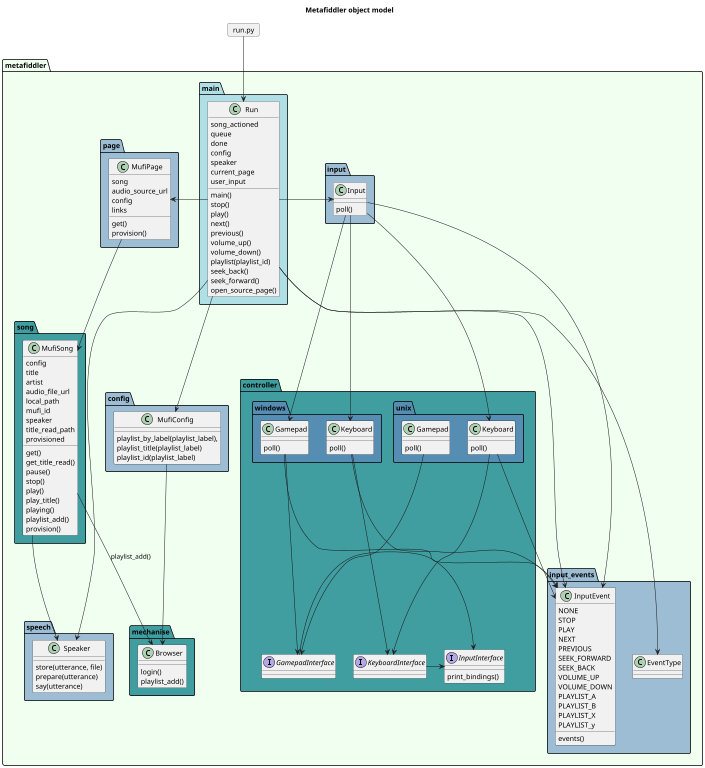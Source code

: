 @startuml

title Metafiddler object model

scale 1024 width 
scale 768 height 
'  Please, humans ...
allowmixing

' First order module: #HoneyDew
' Second order: #PowderBlue
' Third order: #9cbdd3
' Fourth order: #409da0
' Fifth order: #568eb3

package metafiddler #HoneyDew {

  package main #PowderBlue {
    class Run {
      song_actioned
      queue
      done
      config
      speaker
      current_page
      user_input
      main()
      stop()
      play()
      next()
      previous()
      volume_up()
      volume_down()
      playlist(playlist_id)
      seek_back()
      seek_forward()
      open_source_page()
  } 
}

  
  package config #9cbdd3 {
    class MufiConfig {
      playlist_by_label(playlist_label),
      playlist_title(playlist_label)
      playlist_id(playlist_label)
    }
  }
  package input #9cbdd3 {
    Input : poll()  
  }

  

  package input_events #9cbdd3 {
    class EventType
    class InputEvent {
      NONE
      STOP
      PLAY
      NEXT
      PREVIOUS
      SEEK_FORWARD  
      SEEK_BACK
      VOLUME_UP
      VOLUME_DOWN
      PLAYLIST_A
      PLAYLIST_B
      PLAYLIST_X
      PLAYLIST_y
      events()
    }
  }
  package mechanise #409da0 {
    class Browser {
      login()
      playlist_add()
    }
  }
  package page #9cbdd3 {
    class MufiPage {
        song
        audio_source_url
        config
        links
        get()
        provision()
    }
  }
 package song #409da0 {
    class MufiSong {
      config
      title
      artist
      audio_file_url
      local_path
      mufi_id
      speaker
      title_read_path
      provisioned
      get()
      get_title_read()
      pause()
      stop()
      play()
      play_title()
      playing()
      playlist_add()
      provision()
    }
    MufiSong --> Browser : playlist_add()
   }
  
  package speech #9cbdd3 {
    class Speaker {
      store(utterance, file)
      prepare(utterance)
      say(utterance)
    }
  }

  package controller #409da0 {
    interface InputInterface {
      print_bindings()
    }
    interface KeyboardInterface {
      
    }
    interface GamepadInterface {
      
    }

    KeyboardInterface -> InputInterface
    GamepadInterface -> InputInterface

    package windows #568eb3 {
      class Keyboard {
        poll()
      }
      
      Keyboard --> KeyboardInterface
      class Gamepad {
        poll()
      }
      Gamepad --> GamepadInterface
    }   
    package unix #568eb3 {
      class "Keyboard" as kbdunix {
        poll()
      }
      kbdunix -> KeyboardInterface 
      class "Gamepad" as gamepadlinux {
        poll()
      }
      gamepadlinux --> GamepadInterface
      
      
    }   

  }
}

card "run.py" as run
run --> Run 
MufiConfig --> Browser

Run -> MufiPage
Run --> Speaker
Run --> InputEvent
Run --> EventType
Run -> MufiConfig 
Run -> Input

Input --> InputEvent
Input --> Keyboard
Input --> Gamepad
Input --> kbdunix

Keyboard->InputEvent
Gamepad-->InputEvent
kbdunix-->InputEvent

MufiPage --> MufiSong
MufiSong --> Speaker

@enduml
